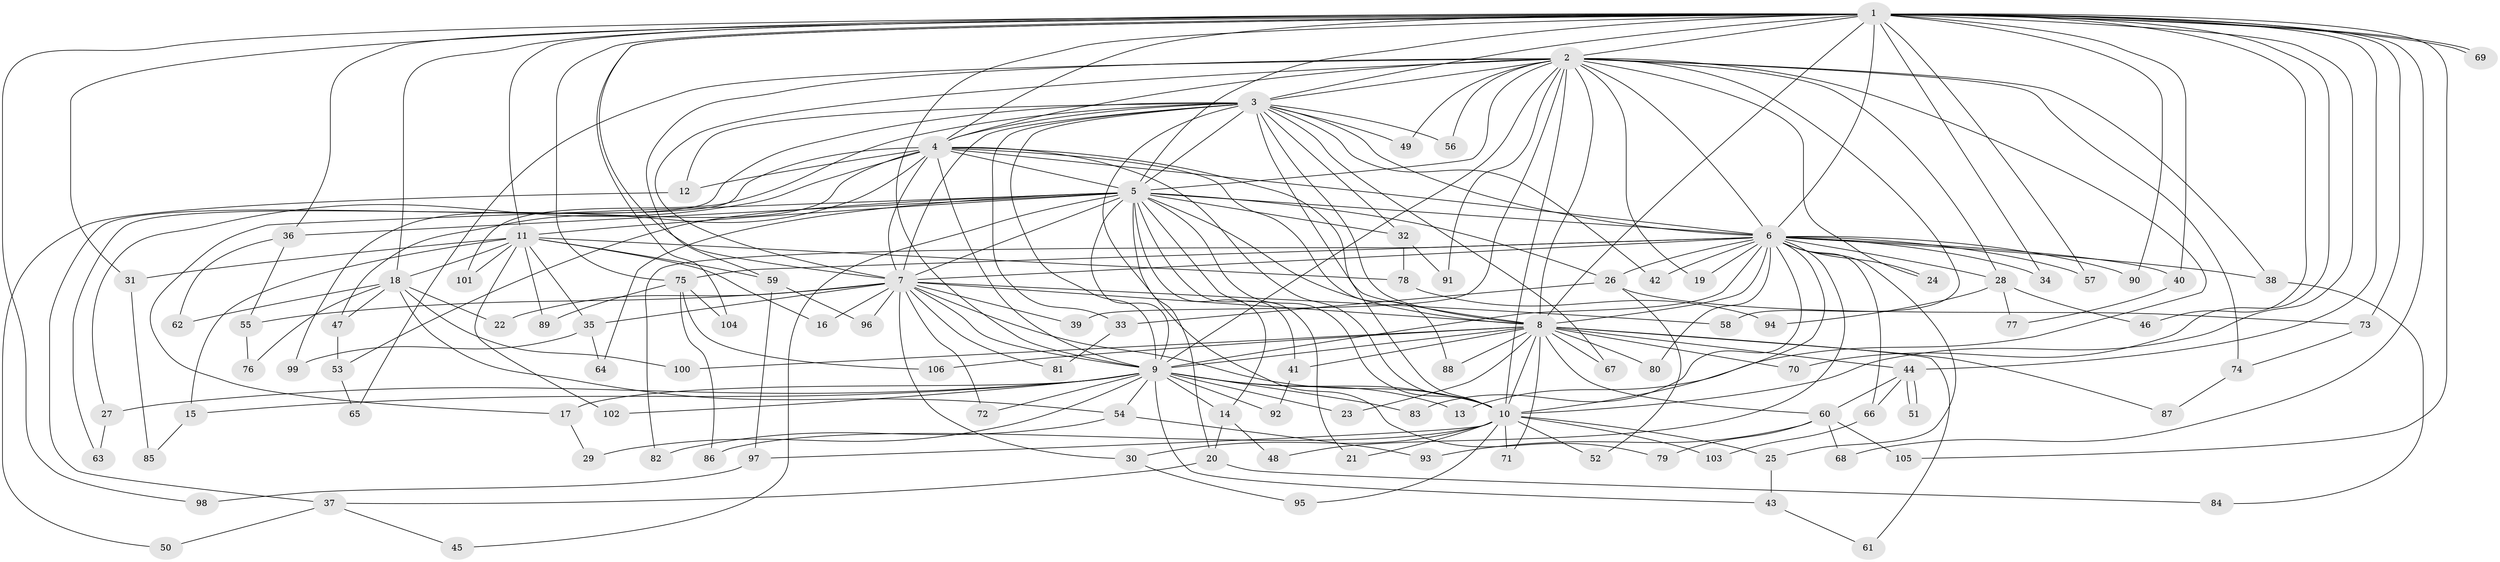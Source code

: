 // coarse degree distribution, {18: 0.03125, 13: 0.03125, 3: 0.15625, 4: 0.15625, 14: 0.0625, 15: 0.0625, 2: 0.125, 7: 0.0625, 17: 0.03125, 11: 0.0625, 19: 0.03125, 1: 0.03125, 5: 0.15625}
// Generated by graph-tools (version 1.1) at 2025/36/03/04/25 23:36:22]
// undirected, 106 vertices, 237 edges
graph export_dot {
  node [color=gray90,style=filled];
  1;
  2;
  3;
  4;
  5;
  6;
  7;
  8;
  9;
  10;
  11;
  12;
  13;
  14;
  15;
  16;
  17;
  18;
  19;
  20;
  21;
  22;
  23;
  24;
  25;
  26;
  27;
  28;
  29;
  30;
  31;
  32;
  33;
  34;
  35;
  36;
  37;
  38;
  39;
  40;
  41;
  42;
  43;
  44;
  45;
  46;
  47;
  48;
  49;
  50;
  51;
  52;
  53;
  54;
  55;
  56;
  57;
  58;
  59;
  60;
  61;
  62;
  63;
  64;
  65;
  66;
  67;
  68;
  69;
  70;
  71;
  72;
  73;
  74;
  75;
  76;
  77;
  78;
  79;
  80;
  81;
  82;
  83;
  84;
  85;
  86;
  87;
  88;
  89;
  90;
  91;
  92;
  93;
  94;
  95;
  96;
  97;
  98;
  99;
  100;
  101;
  102;
  103;
  104;
  105;
  106;
  1 -- 2;
  1 -- 3;
  1 -- 4;
  1 -- 5;
  1 -- 6;
  1 -- 7;
  1 -- 8;
  1 -- 9;
  1 -- 10;
  1 -- 11;
  1 -- 18;
  1 -- 31;
  1 -- 34;
  1 -- 36;
  1 -- 40;
  1 -- 44;
  1 -- 46;
  1 -- 57;
  1 -- 68;
  1 -- 69;
  1 -- 69;
  1 -- 70;
  1 -- 73;
  1 -- 75;
  1 -- 90;
  1 -- 98;
  1 -- 104;
  1 -- 105;
  2 -- 3;
  2 -- 4;
  2 -- 5;
  2 -- 6;
  2 -- 7;
  2 -- 8;
  2 -- 9;
  2 -- 10;
  2 -- 13;
  2 -- 19;
  2 -- 24;
  2 -- 28;
  2 -- 38;
  2 -- 39;
  2 -- 49;
  2 -- 56;
  2 -- 58;
  2 -- 59;
  2 -- 65;
  2 -- 74;
  2 -- 91;
  3 -- 4;
  3 -- 5;
  3 -- 6;
  3 -- 7;
  3 -- 8;
  3 -- 9;
  3 -- 10;
  3 -- 12;
  3 -- 32;
  3 -- 33;
  3 -- 37;
  3 -- 42;
  3 -- 49;
  3 -- 56;
  3 -- 67;
  3 -- 79;
  3 -- 101;
  4 -- 5;
  4 -- 6;
  4 -- 7;
  4 -- 8;
  4 -- 9;
  4 -- 10;
  4 -- 12;
  4 -- 27;
  4 -- 47;
  4 -- 63;
  4 -- 88;
  4 -- 99;
  5 -- 6;
  5 -- 7;
  5 -- 8;
  5 -- 9;
  5 -- 10;
  5 -- 11;
  5 -- 14;
  5 -- 17;
  5 -- 20;
  5 -- 21;
  5 -- 26;
  5 -- 32;
  5 -- 36;
  5 -- 41;
  5 -- 45;
  5 -- 53;
  5 -- 64;
  6 -- 7;
  6 -- 8;
  6 -- 9;
  6 -- 10;
  6 -- 19;
  6 -- 24;
  6 -- 25;
  6 -- 26;
  6 -- 28;
  6 -- 34;
  6 -- 38;
  6 -- 40;
  6 -- 42;
  6 -- 48;
  6 -- 57;
  6 -- 66;
  6 -- 75;
  6 -- 80;
  6 -- 82;
  6 -- 83;
  6 -- 90;
  7 -- 8;
  7 -- 9;
  7 -- 10;
  7 -- 16;
  7 -- 22;
  7 -- 30;
  7 -- 35;
  7 -- 39;
  7 -- 55;
  7 -- 58;
  7 -- 72;
  7 -- 81;
  7 -- 96;
  8 -- 9;
  8 -- 10;
  8 -- 23;
  8 -- 41;
  8 -- 44;
  8 -- 60;
  8 -- 61;
  8 -- 67;
  8 -- 70;
  8 -- 71;
  8 -- 80;
  8 -- 87;
  8 -- 88;
  8 -- 100;
  8 -- 106;
  9 -- 10;
  9 -- 13;
  9 -- 14;
  9 -- 15;
  9 -- 17;
  9 -- 23;
  9 -- 27;
  9 -- 29;
  9 -- 43;
  9 -- 54;
  9 -- 72;
  9 -- 83;
  9 -- 92;
  9 -- 102;
  10 -- 21;
  10 -- 25;
  10 -- 30;
  10 -- 52;
  10 -- 71;
  10 -- 86;
  10 -- 95;
  10 -- 97;
  10 -- 103;
  11 -- 15;
  11 -- 16;
  11 -- 18;
  11 -- 31;
  11 -- 35;
  11 -- 59;
  11 -- 78;
  11 -- 89;
  11 -- 101;
  11 -- 102;
  12 -- 50;
  14 -- 20;
  14 -- 48;
  15 -- 85;
  17 -- 29;
  18 -- 22;
  18 -- 47;
  18 -- 54;
  18 -- 62;
  18 -- 76;
  18 -- 100;
  20 -- 37;
  20 -- 84;
  25 -- 43;
  26 -- 33;
  26 -- 52;
  26 -- 73;
  27 -- 63;
  28 -- 46;
  28 -- 77;
  28 -- 94;
  30 -- 95;
  31 -- 85;
  32 -- 78;
  32 -- 91;
  33 -- 81;
  35 -- 64;
  35 -- 99;
  36 -- 55;
  36 -- 62;
  37 -- 45;
  37 -- 50;
  38 -- 84;
  40 -- 77;
  41 -- 92;
  43 -- 61;
  44 -- 51;
  44 -- 51;
  44 -- 60;
  44 -- 66;
  47 -- 53;
  53 -- 65;
  54 -- 82;
  54 -- 93;
  55 -- 76;
  59 -- 96;
  59 -- 97;
  60 -- 68;
  60 -- 79;
  60 -- 93;
  60 -- 105;
  66 -- 103;
  73 -- 74;
  74 -- 87;
  75 -- 86;
  75 -- 89;
  75 -- 104;
  75 -- 106;
  78 -- 94;
  97 -- 98;
}
